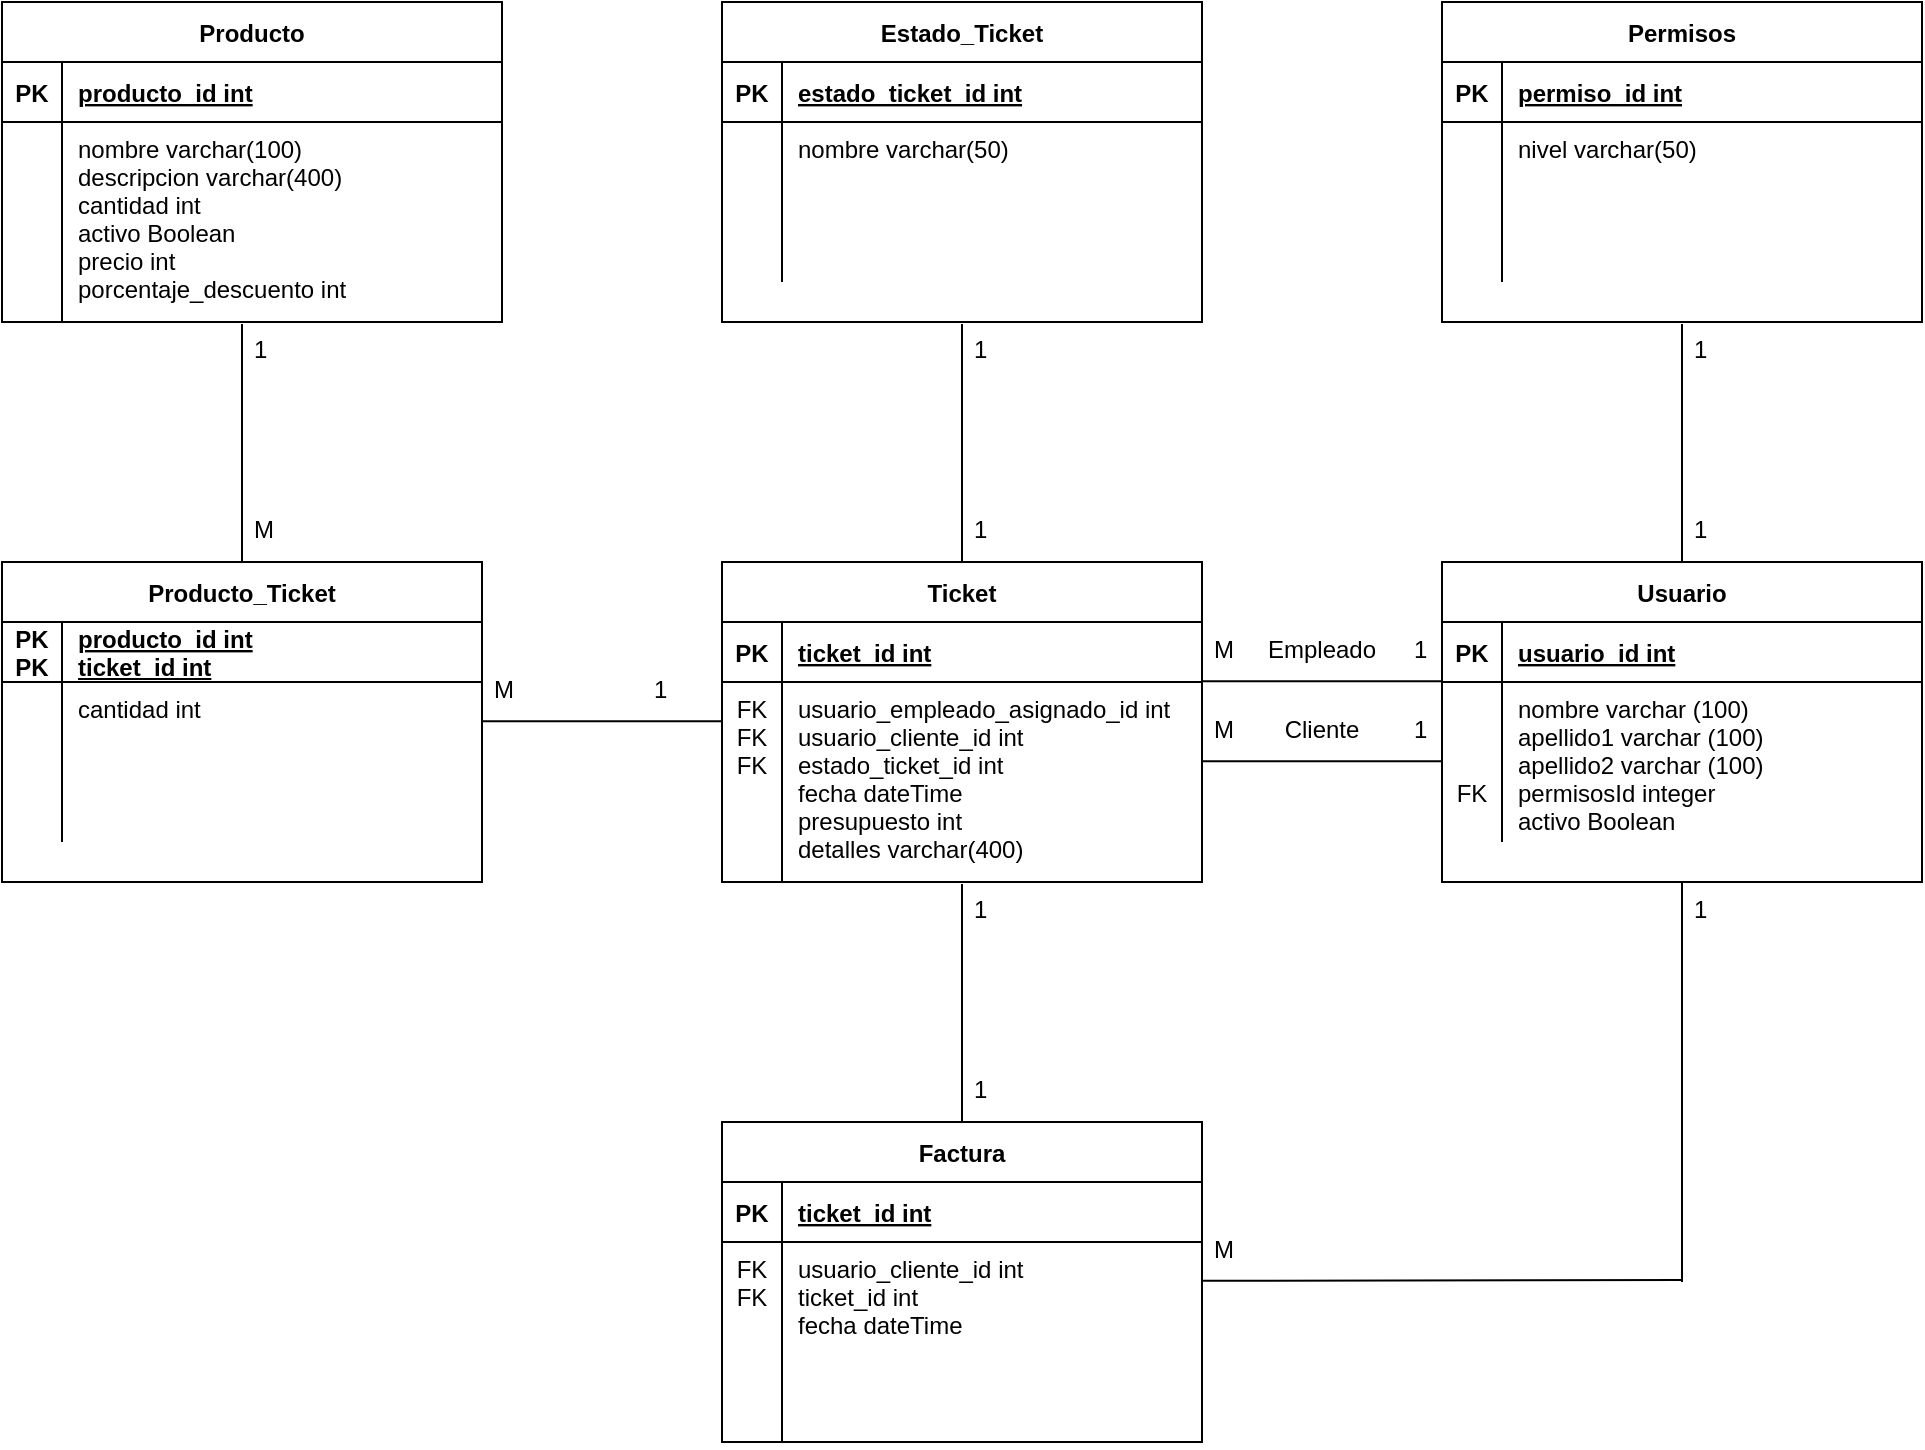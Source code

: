 <mxfile version="14.7.6" type="device"><diagram id="R2lEEEUBdFMjLlhIrx00" name="Page-1"><mxGraphModel dx="1770" dy="831" grid="1" gridSize="10" guides="1" tooltips="1" connect="1" arrows="1" fold="1" page="1" pageScale="1" pageWidth="850" pageHeight="1100" math="0" shadow="0" extFonts="Permanent Marker^https://fonts.googleapis.com/css?family=Permanent+Marker"><root><mxCell id="0"/><mxCell id="1" parent="0"/><mxCell id="C-vyLk0tnHw3VtMMgP7b-23" value="Usuario" style="shape=table;startSize=30;container=1;collapsible=1;childLayout=tableLayout;fixedRows=1;rowLines=0;fontStyle=1;align=center;resizeLast=1;" parent="1" vertex="1"><mxGeometry x="360" y="280" width="240" height="160" as="geometry"><mxRectangle x="40" y="150" width="80" height="30" as="alternateBounds"/></mxGeometry></mxCell><mxCell id="C-vyLk0tnHw3VtMMgP7b-24" value="" style="shape=partialRectangle;collapsible=0;dropTarget=0;pointerEvents=0;fillColor=none;points=[[0,0.5],[1,0.5]];portConstraint=eastwest;top=0;left=0;right=0;bottom=1;" parent="C-vyLk0tnHw3VtMMgP7b-23" vertex="1"><mxGeometry y="30" width="240" height="30" as="geometry"/></mxCell><mxCell id="C-vyLk0tnHw3VtMMgP7b-25" value="PK" style="shape=partialRectangle;overflow=hidden;connectable=0;fillColor=none;top=0;left=0;bottom=0;right=0;fontStyle=1;" parent="C-vyLk0tnHw3VtMMgP7b-24" vertex="1"><mxGeometry width="30" height="30" as="geometry"/></mxCell><mxCell id="C-vyLk0tnHw3VtMMgP7b-26" value="usuario_id int" style="shape=partialRectangle;overflow=hidden;connectable=0;fillColor=none;top=0;left=0;bottom=0;right=0;align=left;spacingLeft=6;fontStyle=5;" parent="C-vyLk0tnHw3VtMMgP7b-24" vertex="1"><mxGeometry x="30" width="210" height="30" as="geometry"/></mxCell><mxCell id="C-vyLk0tnHw3VtMMgP7b-27" value="" style="shape=partialRectangle;collapsible=0;dropTarget=0;pointerEvents=0;fillColor=none;points=[[0,0.5],[1,0.5]];portConstraint=eastwest;top=0;left=0;right=0;bottom=0;" parent="C-vyLk0tnHw3VtMMgP7b-23" vertex="1"><mxGeometry y="60" width="240" height="80" as="geometry"/></mxCell><mxCell id="C-vyLk0tnHw3VtMMgP7b-28" value="&#10;&#10;&#10;FK" style="shape=partialRectangle;overflow=hidden;connectable=0;fillColor=none;top=0;left=0;bottom=0;right=0;verticalAlign=top;" parent="C-vyLk0tnHw3VtMMgP7b-27" vertex="1"><mxGeometry width="30" height="80" as="geometry"/></mxCell><mxCell id="C-vyLk0tnHw3VtMMgP7b-29" value="nombre varchar (100)&#10;apellido1 varchar (100)&#10;apellido2 varchar (100)&#10;permisosId integer&#10;activo Boolean" style="shape=partialRectangle;overflow=hidden;connectable=0;fillColor=none;top=0;left=0;bottom=0;right=0;align=left;spacingLeft=6;labelBorderColor=none;verticalAlign=top;horizontal=1;" parent="C-vyLk0tnHw3VtMMgP7b-27" vertex="1"><mxGeometry x="30" width="210" height="80" as="geometry"/></mxCell><mxCell id="hR1Nqw93avodv7hsDsJF-3" value="Permisos" style="shape=table;startSize=30;container=1;collapsible=1;childLayout=tableLayout;fixedRows=1;rowLines=0;fontStyle=1;align=center;resizeLast=1;" vertex="1" parent="1"><mxGeometry x="360" width="240" height="160" as="geometry"><mxRectangle x="40" y="150" width="80" height="30" as="alternateBounds"/></mxGeometry></mxCell><mxCell id="hR1Nqw93avodv7hsDsJF-4" value="" style="shape=partialRectangle;collapsible=0;dropTarget=0;pointerEvents=0;fillColor=none;points=[[0,0.5],[1,0.5]];portConstraint=eastwest;top=0;left=0;right=0;bottom=1;" vertex="1" parent="hR1Nqw93avodv7hsDsJF-3"><mxGeometry y="30" width="240" height="30" as="geometry"/></mxCell><mxCell id="hR1Nqw93avodv7hsDsJF-5" value="PK" style="shape=partialRectangle;overflow=hidden;connectable=0;fillColor=none;top=0;left=0;bottom=0;right=0;fontStyle=1;" vertex="1" parent="hR1Nqw93avodv7hsDsJF-4"><mxGeometry width="30" height="30" as="geometry"/></mxCell><mxCell id="hR1Nqw93avodv7hsDsJF-6" value="permiso_id int" style="shape=partialRectangle;overflow=hidden;connectable=0;fillColor=none;top=0;left=0;bottom=0;right=0;align=left;spacingLeft=6;fontStyle=5;" vertex="1" parent="hR1Nqw93avodv7hsDsJF-4"><mxGeometry x="30" width="210" height="30" as="geometry"/></mxCell><mxCell id="hR1Nqw93avodv7hsDsJF-7" value="" style="shape=partialRectangle;collapsible=0;dropTarget=0;pointerEvents=0;fillColor=none;points=[[0,0.5],[1,0.5]];portConstraint=eastwest;top=0;left=0;right=0;bottom=0;" vertex="1" parent="hR1Nqw93avodv7hsDsJF-3"><mxGeometry y="60" width="240" height="80" as="geometry"/></mxCell><mxCell id="hR1Nqw93avodv7hsDsJF-8" value="" style="shape=partialRectangle;overflow=hidden;connectable=0;fillColor=none;top=0;left=0;bottom=0;right=0;verticalAlign=top;" vertex="1" parent="hR1Nqw93avodv7hsDsJF-7"><mxGeometry width="30" height="80" as="geometry"/></mxCell><mxCell id="hR1Nqw93avodv7hsDsJF-9" value="nivel varchar(50)" style="shape=partialRectangle;overflow=hidden;connectable=0;fillColor=none;top=0;left=0;bottom=0;right=0;align=left;spacingLeft=6;labelBorderColor=none;verticalAlign=top;horizontal=1;" vertex="1" parent="hR1Nqw93avodv7hsDsJF-7"><mxGeometry x="30" width="210" height="80" as="geometry"/></mxCell><mxCell id="hR1Nqw93avodv7hsDsJF-17" value="Producto" style="shape=table;startSize=30;container=1;collapsible=1;childLayout=tableLayout;fixedRows=1;rowLines=0;fontStyle=1;align=center;resizeLast=1;" vertex="1" parent="1"><mxGeometry x="-360" width="250" height="160" as="geometry"><mxRectangle x="40" y="150" width="80" height="30" as="alternateBounds"/></mxGeometry></mxCell><mxCell id="hR1Nqw93avodv7hsDsJF-18" value="" style="shape=partialRectangle;collapsible=0;dropTarget=0;pointerEvents=0;fillColor=none;points=[[0,0.5],[1,0.5]];portConstraint=eastwest;top=0;left=0;right=0;bottom=1;" vertex="1" parent="hR1Nqw93avodv7hsDsJF-17"><mxGeometry y="30" width="250" height="30" as="geometry"/></mxCell><mxCell id="hR1Nqw93avodv7hsDsJF-19" value="PK" style="shape=partialRectangle;overflow=hidden;connectable=0;fillColor=none;top=0;left=0;bottom=0;right=0;fontStyle=1;" vertex="1" parent="hR1Nqw93avodv7hsDsJF-18"><mxGeometry width="30" height="30" as="geometry"/></mxCell><mxCell id="hR1Nqw93avodv7hsDsJF-20" value="producto_id int" style="shape=partialRectangle;overflow=hidden;connectable=0;fillColor=none;top=0;left=0;bottom=0;right=0;align=left;spacingLeft=6;fontStyle=5;" vertex="1" parent="hR1Nqw93avodv7hsDsJF-18"><mxGeometry x="30" width="220" height="30" as="geometry"/></mxCell><mxCell id="hR1Nqw93avodv7hsDsJF-21" value="" style="shape=partialRectangle;collapsible=0;dropTarget=0;pointerEvents=0;fillColor=none;points=[[0,0.5],[1,0.5]];portConstraint=eastwest;top=0;left=0;right=0;bottom=0;" vertex="1" parent="hR1Nqw93avodv7hsDsJF-17"><mxGeometry y="60" width="250" height="100" as="geometry"/></mxCell><mxCell id="hR1Nqw93avodv7hsDsJF-22" value="" style="shape=partialRectangle;overflow=hidden;connectable=0;fillColor=none;top=0;left=0;bottom=0;right=0;verticalAlign=top;" vertex="1" parent="hR1Nqw93avodv7hsDsJF-21"><mxGeometry width="30" height="100" as="geometry"/></mxCell><mxCell id="hR1Nqw93avodv7hsDsJF-23" value="nombre varchar(100)&#10;descripcion varchar(400)&#10;cantidad int&#10;activo Boolean&#10;precio int&#10;porcentaje_descuento int" style="shape=partialRectangle;overflow=hidden;connectable=0;fillColor=none;top=0;left=0;bottom=0;right=0;align=left;spacingLeft=6;labelBorderColor=none;verticalAlign=top;horizontal=1;" vertex="1" parent="hR1Nqw93avodv7hsDsJF-21"><mxGeometry x="30" width="220" height="100" as="geometry"/></mxCell><mxCell id="hR1Nqw93avodv7hsDsJF-24" value="Ticket" style="shape=table;startSize=30;container=1;collapsible=1;childLayout=tableLayout;fixedRows=1;rowLines=0;fontStyle=1;align=center;resizeLast=1;" vertex="1" parent="1"><mxGeometry y="280" width="240" height="160" as="geometry"><mxRectangle x="40" y="150" width="80" height="30" as="alternateBounds"/></mxGeometry></mxCell><mxCell id="hR1Nqw93avodv7hsDsJF-25" value="" style="shape=partialRectangle;collapsible=0;dropTarget=0;pointerEvents=0;fillColor=none;points=[[0,0.5],[1,0.5]];portConstraint=eastwest;top=0;left=0;right=0;bottom=1;" vertex="1" parent="hR1Nqw93avodv7hsDsJF-24"><mxGeometry y="30" width="240" height="30" as="geometry"/></mxCell><mxCell id="hR1Nqw93avodv7hsDsJF-26" value="PK" style="shape=partialRectangle;overflow=hidden;connectable=0;fillColor=none;top=0;left=0;bottom=0;right=0;fontStyle=1;" vertex="1" parent="hR1Nqw93avodv7hsDsJF-25"><mxGeometry width="30" height="30" as="geometry"/></mxCell><mxCell id="hR1Nqw93avodv7hsDsJF-27" value="ticket_id int" style="shape=partialRectangle;overflow=hidden;connectable=0;fillColor=none;top=0;left=0;bottom=0;right=0;align=left;spacingLeft=6;fontStyle=5;" vertex="1" parent="hR1Nqw93avodv7hsDsJF-25"><mxGeometry x="30" width="210" height="30" as="geometry"/></mxCell><mxCell id="hR1Nqw93avodv7hsDsJF-28" value="" style="shape=partialRectangle;collapsible=0;dropTarget=0;pointerEvents=0;fillColor=none;points=[[0,0.5],[1,0.5]];portConstraint=eastwest;top=0;left=0;right=0;bottom=0;" vertex="1" parent="hR1Nqw93avodv7hsDsJF-24"><mxGeometry y="60" width="240" height="100" as="geometry"/></mxCell><mxCell id="hR1Nqw93avodv7hsDsJF-29" value="FK&#10;FK&#10;FK" style="shape=partialRectangle;overflow=hidden;connectable=0;fillColor=none;top=0;left=0;bottom=0;right=0;verticalAlign=top;" vertex="1" parent="hR1Nqw93avodv7hsDsJF-28"><mxGeometry width="30" height="100" as="geometry"/></mxCell><mxCell id="hR1Nqw93avodv7hsDsJF-30" value="usuario_empleado_asignado_id int&#10;usuario_cliente_id int&#10;estado_ticket_id int&#10;fecha dateTime&#10;presupuesto int&#10;detalles varchar(400)" style="shape=partialRectangle;overflow=hidden;connectable=0;fillColor=none;top=0;left=0;bottom=0;right=0;align=left;spacingLeft=6;labelBorderColor=none;verticalAlign=top;horizontal=1;" vertex="1" parent="hR1Nqw93avodv7hsDsJF-28"><mxGeometry x="30" width="210" height="100" as="geometry"/></mxCell><mxCell id="hR1Nqw93avodv7hsDsJF-31" value="Estado_Ticket" style="shape=table;startSize=30;container=1;collapsible=1;childLayout=tableLayout;fixedRows=1;rowLines=0;fontStyle=1;align=center;resizeLast=1;" vertex="1" parent="1"><mxGeometry width="240" height="160" as="geometry"><mxRectangle x="40" y="150" width="80" height="30" as="alternateBounds"/></mxGeometry></mxCell><mxCell id="hR1Nqw93avodv7hsDsJF-32" value="" style="shape=partialRectangle;collapsible=0;dropTarget=0;pointerEvents=0;fillColor=none;points=[[0,0.5],[1,0.5]];portConstraint=eastwest;top=0;left=0;right=0;bottom=1;" vertex="1" parent="hR1Nqw93avodv7hsDsJF-31"><mxGeometry y="30" width="240" height="30" as="geometry"/></mxCell><mxCell id="hR1Nqw93avodv7hsDsJF-33" value="PK" style="shape=partialRectangle;overflow=hidden;connectable=0;fillColor=none;top=0;left=0;bottom=0;right=0;fontStyle=1;" vertex="1" parent="hR1Nqw93avodv7hsDsJF-32"><mxGeometry width="30" height="30" as="geometry"/></mxCell><mxCell id="hR1Nqw93avodv7hsDsJF-34" value="estado_ticket_id int" style="shape=partialRectangle;overflow=hidden;connectable=0;fillColor=none;top=0;left=0;bottom=0;right=0;align=left;spacingLeft=6;fontStyle=5;" vertex="1" parent="hR1Nqw93avodv7hsDsJF-32"><mxGeometry x="30" width="210" height="30" as="geometry"/></mxCell><mxCell id="hR1Nqw93avodv7hsDsJF-35" value="" style="shape=partialRectangle;collapsible=0;dropTarget=0;pointerEvents=0;fillColor=none;points=[[0,0.5],[1,0.5]];portConstraint=eastwest;top=0;left=0;right=0;bottom=0;" vertex="1" parent="hR1Nqw93avodv7hsDsJF-31"><mxGeometry y="60" width="240" height="80" as="geometry"/></mxCell><mxCell id="hR1Nqw93avodv7hsDsJF-36" value="" style="shape=partialRectangle;overflow=hidden;connectable=0;fillColor=none;top=0;left=0;bottom=0;right=0;verticalAlign=top;" vertex="1" parent="hR1Nqw93avodv7hsDsJF-35"><mxGeometry width="30" height="80" as="geometry"/></mxCell><mxCell id="hR1Nqw93avodv7hsDsJF-37" value="nombre varchar(50)" style="shape=partialRectangle;overflow=hidden;connectable=0;fillColor=none;top=0;left=0;bottom=0;right=0;align=left;spacingLeft=6;labelBorderColor=none;verticalAlign=top;horizontal=1;" vertex="1" parent="hR1Nqw93avodv7hsDsJF-35"><mxGeometry x="30" width="210" height="80" as="geometry"/></mxCell><mxCell id="hR1Nqw93avodv7hsDsJF-38" value="Producto_Ticket" style="shape=table;startSize=30;container=1;collapsible=1;childLayout=tableLayout;fixedRows=1;rowLines=0;fontStyle=1;align=center;resizeLast=1;" vertex="1" parent="1"><mxGeometry x="-360" y="280" width="240" height="160" as="geometry"><mxRectangle x="40" y="150" width="80" height="30" as="alternateBounds"/></mxGeometry></mxCell><mxCell id="hR1Nqw93avodv7hsDsJF-39" value="" style="shape=partialRectangle;collapsible=0;dropTarget=0;pointerEvents=0;fillColor=none;points=[[0,0.5],[1,0.5]];portConstraint=eastwest;top=0;left=0;right=0;bottom=1;" vertex="1" parent="hR1Nqw93avodv7hsDsJF-38"><mxGeometry y="30" width="240" height="30" as="geometry"/></mxCell><mxCell id="hR1Nqw93avodv7hsDsJF-40" value="PK&#10;PK" style="shape=partialRectangle;overflow=hidden;connectable=0;fillColor=none;top=0;left=0;bottom=0;right=0;fontStyle=1;" vertex="1" parent="hR1Nqw93avodv7hsDsJF-39"><mxGeometry width="30" height="30" as="geometry"/></mxCell><mxCell id="hR1Nqw93avodv7hsDsJF-41" value="producto_id int&#10;ticket_id int" style="shape=partialRectangle;overflow=hidden;connectable=0;fillColor=none;top=0;left=0;bottom=0;right=0;align=left;spacingLeft=6;fontStyle=5;" vertex="1" parent="hR1Nqw93avodv7hsDsJF-39"><mxGeometry x="30" width="210" height="30" as="geometry"/></mxCell><mxCell id="hR1Nqw93avodv7hsDsJF-42" value="" style="shape=partialRectangle;collapsible=0;dropTarget=0;pointerEvents=0;fillColor=none;points=[[0,0.5],[1,0.5]];portConstraint=eastwest;top=0;left=0;right=0;bottom=0;" vertex="1" parent="hR1Nqw93avodv7hsDsJF-38"><mxGeometry y="60" width="240" height="80" as="geometry"/></mxCell><mxCell id="hR1Nqw93avodv7hsDsJF-43" value="" style="shape=partialRectangle;overflow=hidden;connectable=0;fillColor=none;top=0;left=0;bottom=0;right=0;verticalAlign=top;" vertex="1" parent="hR1Nqw93avodv7hsDsJF-42"><mxGeometry width="30" height="80" as="geometry"/></mxCell><mxCell id="hR1Nqw93avodv7hsDsJF-44" value="cantidad int" style="shape=partialRectangle;overflow=hidden;connectable=0;fillColor=none;top=0;left=0;bottom=0;right=0;align=left;spacingLeft=6;labelBorderColor=none;verticalAlign=top;horizontal=1;" vertex="1" parent="hR1Nqw93avodv7hsDsJF-42"><mxGeometry x="30" width="210" height="80" as="geometry"/></mxCell><mxCell id="hR1Nqw93avodv7hsDsJF-45" value="Factura" style="shape=table;startSize=30;container=1;collapsible=1;childLayout=tableLayout;fixedRows=1;rowLines=0;fontStyle=1;align=center;resizeLast=1;" vertex="1" parent="1"><mxGeometry y="560" width="240" height="160" as="geometry"><mxRectangle x="40" y="150" width="80" height="30" as="alternateBounds"/></mxGeometry></mxCell><mxCell id="hR1Nqw93avodv7hsDsJF-46" value="" style="shape=partialRectangle;collapsible=0;dropTarget=0;pointerEvents=0;fillColor=none;points=[[0,0.5],[1,0.5]];portConstraint=eastwest;top=0;left=0;right=0;bottom=1;" vertex="1" parent="hR1Nqw93avodv7hsDsJF-45"><mxGeometry y="30" width="240" height="30" as="geometry"/></mxCell><mxCell id="hR1Nqw93avodv7hsDsJF-47" value="PK" style="shape=partialRectangle;overflow=hidden;connectable=0;fillColor=none;top=0;left=0;bottom=0;right=0;fontStyle=1;" vertex="1" parent="hR1Nqw93avodv7hsDsJF-46"><mxGeometry width="30" height="30" as="geometry"/></mxCell><mxCell id="hR1Nqw93avodv7hsDsJF-48" value="ticket_id int" style="shape=partialRectangle;overflow=hidden;connectable=0;fillColor=none;top=0;left=0;bottom=0;right=0;align=left;spacingLeft=6;fontStyle=5;" vertex="1" parent="hR1Nqw93avodv7hsDsJF-46"><mxGeometry x="30" width="210" height="30" as="geometry"/></mxCell><mxCell id="hR1Nqw93avodv7hsDsJF-49" value="" style="shape=partialRectangle;collapsible=0;dropTarget=0;pointerEvents=0;fillColor=none;points=[[0,0.5],[1,0.5]];portConstraint=eastwest;top=0;left=0;right=0;bottom=0;" vertex="1" parent="hR1Nqw93avodv7hsDsJF-45"><mxGeometry y="60" width="240" height="100" as="geometry"/></mxCell><mxCell id="hR1Nqw93avodv7hsDsJF-50" value="FK&#10;FK" style="shape=partialRectangle;overflow=hidden;connectable=0;fillColor=none;top=0;left=0;bottom=0;right=0;verticalAlign=top;" vertex="1" parent="hR1Nqw93avodv7hsDsJF-49"><mxGeometry width="30" height="100" as="geometry"/></mxCell><mxCell id="hR1Nqw93avodv7hsDsJF-51" value="usuario_cliente_id int&#10;ticket_id int&#10;fecha dateTime&#10;" style="shape=partialRectangle;overflow=hidden;connectable=0;fillColor=none;top=0;left=0;bottom=0;right=0;align=left;spacingLeft=6;labelBorderColor=none;verticalAlign=top;horizontal=1;" vertex="1" parent="hR1Nqw93avodv7hsDsJF-49"><mxGeometry x="30" width="210" height="100" as="geometry"/></mxCell><mxCell id="hR1Nqw93avodv7hsDsJF-69" value="" style="endArrow=none;html=1;rounded=0;" edge="1" parent="1"><mxGeometry relative="1" as="geometry"><mxPoint x="-120" y="359.58" as="sourcePoint"/><mxPoint y="359.58" as="targetPoint"/></mxGeometry></mxCell><mxCell id="hR1Nqw93avodv7hsDsJF-70" value="" style="endArrow=none;html=1;rounded=0;exitX=0.5;exitY=0;exitDx=0;exitDy=0;" edge="1" parent="1" source="hR1Nqw93avodv7hsDsJF-38"><mxGeometry relative="1" as="geometry"><mxPoint x="-250" y="210" as="sourcePoint"/><mxPoint x="-240" y="161" as="targetPoint"/></mxGeometry></mxCell><mxCell id="hR1Nqw93avodv7hsDsJF-72" value="1" style="text;strokeColor=none;fillColor=none;spacingLeft=4;spacingRight=4;overflow=hidden;rotatable=0;points=[[0,0.5],[1,0.5]];portConstraint=eastwest;fontSize=12;verticalAlign=top;html=0;" vertex="1" parent="1"><mxGeometry x="-240" y="160" width="40" height="30" as="geometry"/></mxCell><mxCell id="hR1Nqw93avodv7hsDsJF-73" value="M" style="text;strokeColor=none;fillColor=none;spacingLeft=4;spacingRight=4;overflow=hidden;rotatable=0;points=[[0,0.5],[1,0.5]];portConstraint=eastwest;fontSize=12;verticalAlign=top;html=0;" vertex="1" parent="1"><mxGeometry x="-240" y="250" width="40" height="30" as="geometry"/></mxCell><mxCell id="hR1Nqw93avodv7hsDsJF-74" value="M" style="text;strokeColor=none;fillColor=none;spacingLeft=4;spacingRight=4;overflow=hidden;rotatable=0;points=[[0,0.5],[1,0.5]];portConstraint=eastwest;fontSize=12;verticalAlign=top;html=0;" vertex="1" parent="1"><mxGeometry x="-120" y="330" width="40" height="30" as="geometry"/></mxCell><mxCell id="hR1Nqw93avodv7hsDsJF-75" value="1" style="text;strokeColor=none;fillColor=none;spacingLeft=4;spacingRight=4;overflow=hidden;rotatable=0;points=[[0,0.5],[1,0.5]];portConstraint=eastwest;fontSize=12;verticalAlign=top;html=0;" vertex="1" parent="1"><mxGeometry x="-40" y="330" width="40" height="30" as="geometry"/></mxCell><mxCell id="hR1Nqw93avodv7hsDsJF-76" value="" style="endArrow=none;html=1;rounded=0;" edge="1" parent="1"><mxGeometry relative="1" as="geometry"><mxPoint x="240" y="339.58" as="sourcePoint"/><mxPoint x="360" y="339.58" as="targetPoint"/></mxGeometry></mxCell><mxCell id="hR1Nqw93avodv7hsDsJF-77" value="M" style="text;strokeColor=none;fillColor=none;spacingLeft=4;spacingRight=4;overflow=hidden;rotatable=0;points=[[0,0.5],[1,0.5]];portConstraint=eastwest;fontSize=12;verticalAlign=top;html=0;" vertex="1" parent="1"><mxGeometry x="240" y="310" width="40" height="30" as="geometry"/></mxCell><mxCell id="hR1Nqw93avodv7hsDsJF-78" value="1" style="text;strokeColor=none;fillColor=none;spacingLeft=4;spacingRight=4;overflow=hidden;rotatable=0;points=[[0,0.5],[1,0.5]];portConstraint=eastwest;fontSize=12;verticalAlign=top;html=0;" vertex="1" parent="1"><mxGeometry x="340" y="310" width="40" height="30" as="geometry"/></mxCell><mxCell id="hR1Nqw93avodv7hsDsJF-79" value="" style="endArrow=none;html=1;rounded=0;exitX=0.5;exitY=0;exitDx=0;exitDy=0;" edge="1" parent="1"><mxGeometry relative="1" as="geometry"><mxPoint x="120" y="280" as="sourcePoint"/><mxPoint x="120" y="161" as="targetPoint"/></mxGeometry></mxCell><mxCell id="hR1Nqw93avodv7hsDsJF-80" value="1" style="text;strokeColor=none;fillColor=none;spacingLeft=4;spacingRight=4;overflow=hidden;rotatable=0;points=[[0,0.5],[1,0.5]];portConstraint=eastwest;fontSize=12;verticalAlign=top;html=0;" vertex="1" parent="1"><mxGeometry x="120" y="160" width="40" height="30" as="geometry"/></mxCell><mxCell id="hR1Nqw93avodv7hsDsJF-81" value="1" style="text;strokeColor=none;fillColor=none;spacingLeft=4;spacingRight=4;overflow=hidden;rotatable=0;points=[[0,0.5],[1,0.5]];portConstraint=eastwest;fontSize=12;verticalAlign=top;html=0;" vertex="1" parent="1"><mxGeometry x="120" y="250" width="40" height="30" as="geometry"/></mxCell><mxCell id="hR1Nqw93avodv7hsDsJF-82" value="" style="endArrow=none;html=1;rounded=0;exitX=0.5;exitY=0;exitDx=0;exitDy=0;" edge="1" parent="1"><mxGeometry relative="1" as="geometry"><mxPoint x="480" y="280" as="sourcePoint"/><mxPoint x="480" y="161" as="targetPoint"/></mxGeometry></mxCell><mxCell id="hR1Nqw93avodv7hsDsJF-83" value="1" style="text;strokeColor=none;fillColor=none;spacingLeft=4;spacingRight=4;overflow=hidden;rotatable=0;points=[[0,0.5],[1,0.5]];portConstraint=eastwest;fontSize=12;verticalAlign=top;html=0;" vertex="1" parent="1"><mxGeometry x="480" y="160" width="40" height="30" as="geometry"/></mxCell><mxCell id="hR1Nqw93avodv7hsDsJF-84" value="1" style="text;strokeColor=none;fillColor=none;spacingLeft=4;spacingRight=4;overflow=hidden;rotatable=0;points=[[0,0.5],[1,0.5]];portConstraint=eastwest;fontSize=12;verticalAlign=top;html=0;" vertex="1" parent="1"><mxGeometry x="480" y="250" width="40" height="30" as="geometry"/></mxCell><mxCell id="hR1Nqw93avodv7hsDsJF-85" value="" style="endArrow=none;html=1;rounded=0;exitX=0.5;exitY=0;exitDx=0;exitDy=0;" edge="1" parent="1"><mxGeometry relative="1" as="geometry"><mxPoint x="120" y="560" as="sourcePoint"/><mxPoint x="120" y="441" as="targetPoint"/></mxGeometry></mxCell><mxCell id="hR1Nqw93avodv7hsDsJF-86" value="1" style="text;strokeColor=none;fillColor=none;spacingLeft=4;spacingRight=4;overflow=hidden;rotatable=0;points=[[0,0.5],[1,0.5]];portConstraint=eastwest;fontSize=12;verticalAlign=top;html=0;" vertex="1" parent="1"><mxGeometry x="120" y="440" width="40" height="30" as="geometry"/></mxCell><mxCell id="hR1Nqw93avodv7hsDsJF-87" value="1" style="text;strokeColor=none;fillColor=none;spacingLeft=4;spacingRight=4;overflow=hidden;rotatable=0;points=[[0,0.5],[1,0.5]];portConstraint=eastwest;fontSize=12;verticalAlign=top;html=0;" vertex="1" parent="1"><mxGeometry x="120" y="530" width="40" height="30" as="geometry"/></mxCell><mxCell id="hR1Nqw93avodv7hsDsJF-89" value="" style="endArrow=none;html=1;rounded=0;" edge="1" parent="1"><mxGeometry relative="1" as="geometry"><mxPoint x="240" y="639.41" as="sourcePoint"/><mxPoint x="480" y="639" as="targetPoint"/></mxGeometry></mxCell><mxCell id="hR1Nqw93avodv7hsDsJF-90" value="" style="endArrow=none;html=1;rounded=0;" edge="1" parent="1"><mxGeometry relative="1" as="geometry"><mxPoint x="480" y="640" as="sourcePoint"/><mxPoint x="480" y="440" as="targetPoint"/></mxGeometry></mxCell><mxCell id="hR1Nqw93avodv7hsDsJF-91" value="M" style="text;strokeColor=none;fillColor=none;spacingLeft=4;spacingRight=4;overflow=hidden;rotatable=0;points=[[0,0.5],[1,0.5]];portConstraint=eastwest;fontSize=12;verticalAlign=top;html=0;" vertex="1" parent="1"><mxGeometry x="240" y="610" width="40" height="30" as="geometry"/></mxCell><mxCell id="hR1Nqw93avodv7hsDsJF-92" value="1" style="text;strokeColor=none;fillColor=none;spacingLeft=4;spacingRight=4;overflow=hidden;rotatable=0;points=[[0,0.5],[1,0.5]];portConstraint=eastwest;fontSize=12;verticalAlign=top;html=0;" vertex="1" parent="1"><mxGeometry x="480" y="440" width="40" height="30" as="geometry"/></mxCell><mxCell id="hR1Nqw93avodv7hsDsJF-93" value="" style="endArrow=none;html=1;rounded=0;" edge="1" parent="1"><mxGeometry relative="1" as="geometry"><mxPoint x="240.0" y="379.58" as="sourcePoint"/><mxPoint x="360.0" y="379.58" as="targetPoint"/></mxGeometry></mxCell><mxCell id="hR1Nqw93avodv7hsDsJF-94" value="M" style="text;strokeColor=none;fillColor=none;spacingLeft=4;spacingRight=4;overflow=hidden;rotatable=0;points=[[0,0.5],[1,0.5]];portConstraint=eastwest;fontSize=12;verticalAlign=top;html=0;" vertex="1" parent="1"><mxGeometry x="240" y="350" width="40" height="30" as="geometry"/></mxCell><mxCell id="hR1Nqw93avodv7hsDsJF-95" value="1" style="text;strokeColor=none;fillColor=none;spacingLeft=4;spacingRight=4;overflow=hidden;rotatable=0;points=[[0,0.5],[1,0.5]];portConstraint=eastwest;fontSize=12;verticalAlign=top;html=0;" vertex="1" parent="1"><mxGeometry x="340" y="350" width="40" height="30" as="geometry"/></mxCell><mxCell id="hR1Nqw93avodv7hsDsJF-96" value="Empleado" style="text;strokeColor=none;fillColor=none;spacingLeft=4;spacingRight=4;overflow=hidden;rotatable=0;points=[[0,0.5],[1,0.5]];portConstraint=eastwest;fontSize=12;verticalAlign=top;html=0;align=center;" vertex="1" parent="1"><mxGeometry x="261" y="310" width="78" height="30" as="geometry"/></mxCell><mxCell id="hR1Nqw93avodv7hsDsJF-97" value="Cliente" style="text;strokeColor=none;fillColor=none;spacingLeft=4;spacingRight=4;overflow=hidden;rotatable=0;points=[[0,0.5],[1,0.5]];portConstraint=eastwest;fontSize=12;verticalAlign=top;html=0;align=center;" vertex="1" parent="1"><mxGeometry x="261" y="350" width="78" height="30" as="geometry"/></mxCell></root></mxGraphModel></diagram></mxfile>